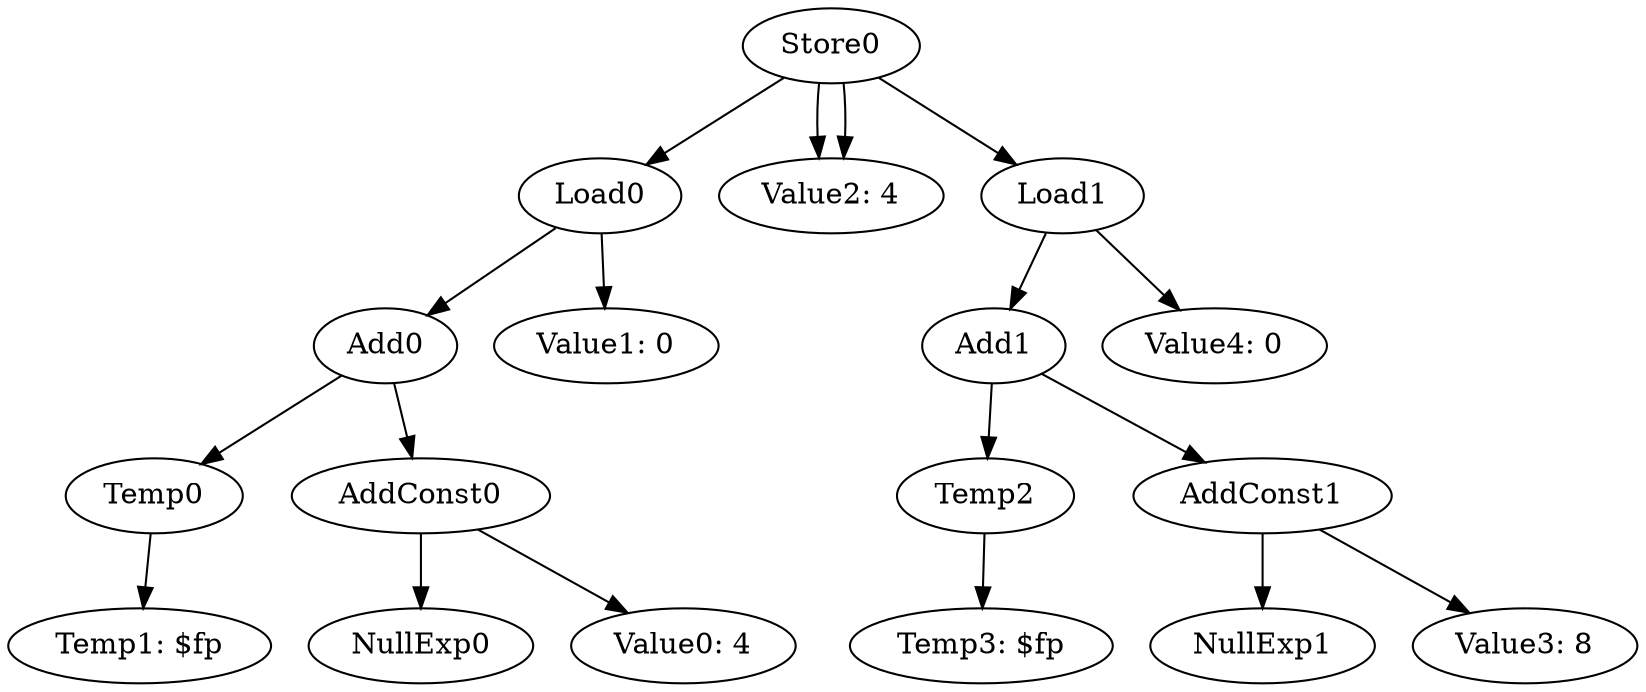 digraph {
	ordering = out;
	AddConst1 -> NullExp1;
	AddConst1 -> "Value3: 8";
	Add1 -> Temp2;
	Add1 -> AddConst1;
	Temp2 -> "Temp3: $fp";
	Load1 -> Add1;
	Load1 -> "Value4: 0";
	Store0 -> Load0;
	Store0 -> "Value2: 4";
	Store0 -> Load1;
	Store0 -> "Value2: 4";
	Temp0 -> "Temp1: $fp";
	Add0 -> Temp0;
	Add0 -> AddConst0;
	AddConst0 -> NullExp0;
	AddConst0 -> "Value0: 4";
	Load0 -> Add0;
	Load0 -> "Value1: 0";
}

